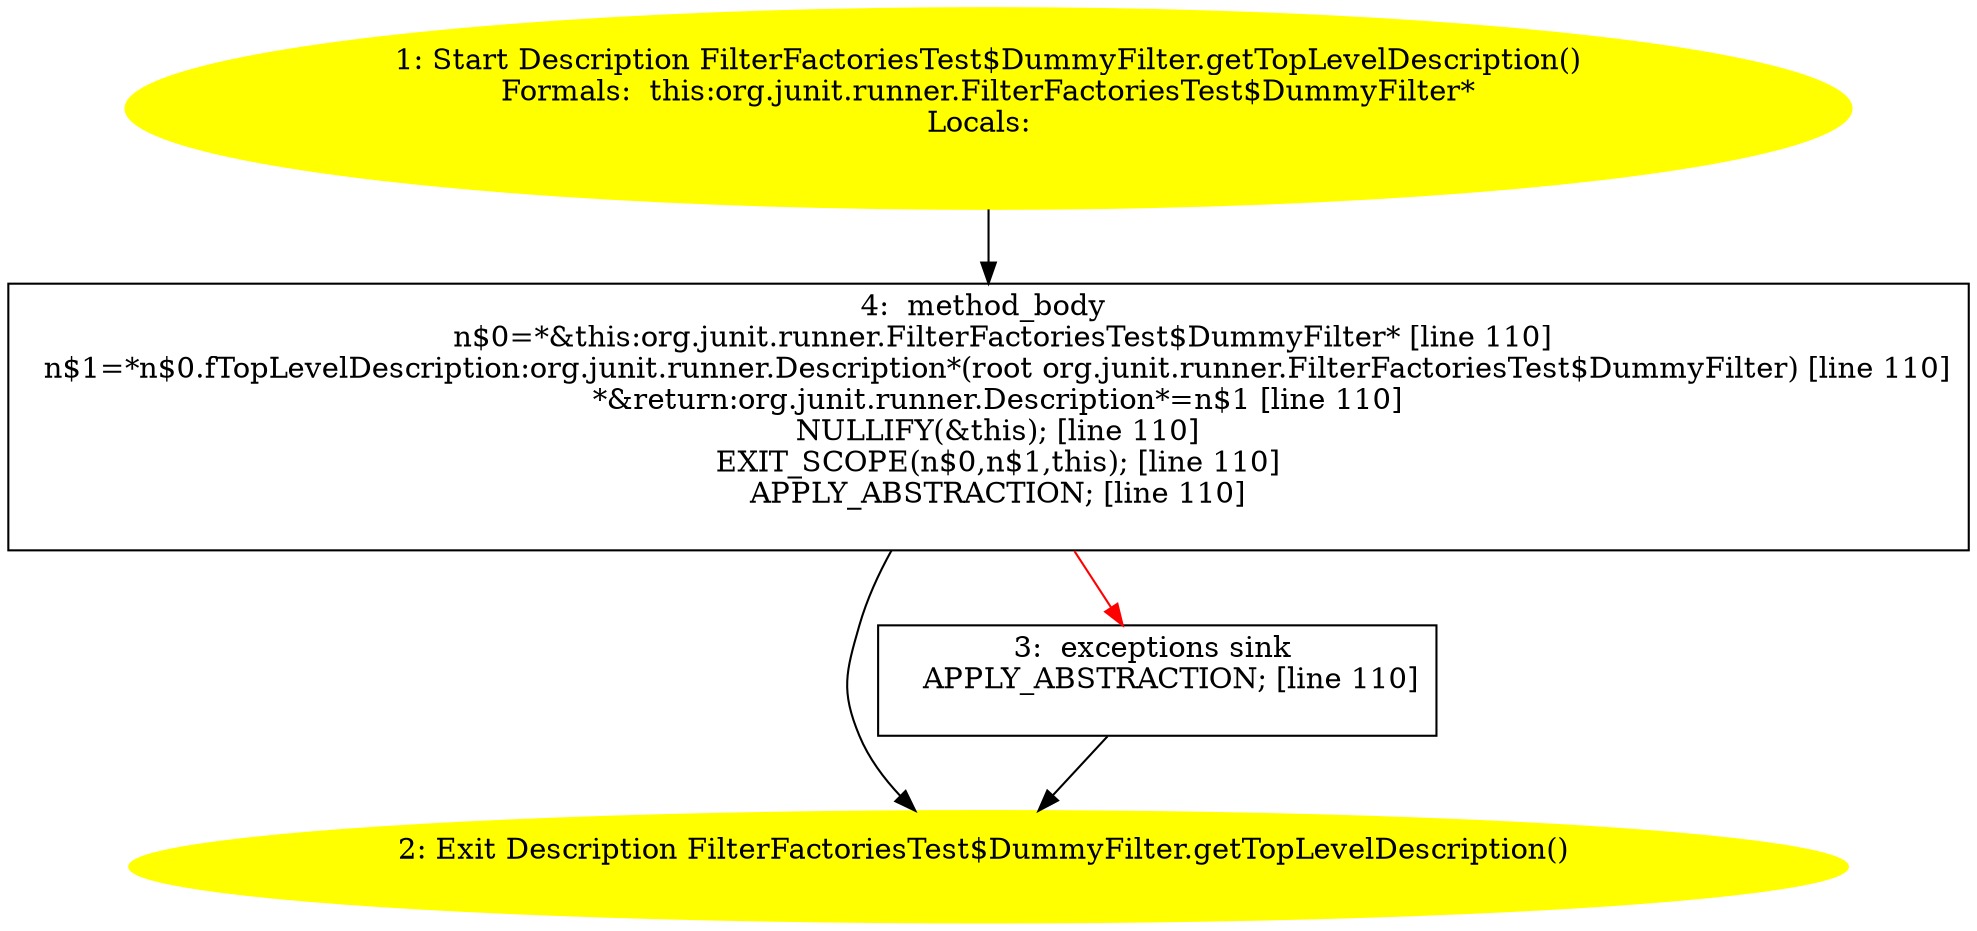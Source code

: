 /* @generated */
digraph cfg {
"org.junit.runner.FilterFactoriesTest$DummyFilter.getTopLevelDescription():org.junit.runner.Descripti.483bf025b321f368929d9f429cb708f9_1" [label="1: Start Description FilterFactoriesTest$DummyFilter.getTopLevelDescription()\nFormals:  this:org.junit.runner.FilterFactoriesTest$DummyFilter*\nLocals:  \n  " color=yellow style=filled]
	

	 "org.junit.runner.FilterFactoriesTest$DummyFilter.getTopLevelDescription():org.junit.runner.Descripti.483bf025b321f368929d9f429cb708f9_1" -> "org.junit.runner.FilterFactoriesTest$DummyFilter.getTopLevelDescription():org.junit.runner.Descripti.483bf025b321f368929d9f429cb708f9_4" ;
"org.junit.runner.FilterFactoriesTest$DummyFilter.getTopLevelDescription():org.junit.runner.Descripti.483bf025b321f368929d9f429cb708f9_2" [label="2: Exit Description FilterFactoriesTest$DummyFilter.getTopLevelDescription() \n  " color=yellow style=filled]
	

"org.junit.runner.FilterFactoriesTest$DummyFilter.getTopLevelDescription():org.junit.runner.Descripti.483bf025b321f368929d9f429cb708f9_3" [label="3:  exceptions sink \n   APPLY_ABSTRACTION; [line 110]\n " shape="box"]
	

	 "org.junit.runner.FilterFactoriesTest$DummyFilter.getTopLevelDescription():org.junit.runner.Descripti.483bf025b321f368929d9f429cb708f9_3" -> "org.junit.runner.FilterFactoriesTest$DummyFilter.getTopLevelDescription():org.junit.runner.Descripti.483bf025b321f368929d9f429cb708f9_2" ;
"org.junit.runner.FilterFactoriesTest$DummyFilter.getTopLevelDescription():org.junit.runner.Descripti.483bf025b321f368929d9f429cb708f9_4" [label="4:  method_body \n   n$0=*&this:org.junit.runner.FilterFactoriesTest$DummyFilter* [line 110]\n  n$1=*n$0.fTopLevelDescription:org.junit.runner.Description*(root org.junit.runner.FilterFactoriesTest$DummyFilter) [line 110]\n  *&return:org.junit.runner.Description*=n$1 [line 110]\n  NULLIFY(&this); [line 110]\n  EXIT_SCOPE(n$0,n$1,this); [line 110]\n  APPLY_ABSTRACTION; [line 110]\n " shape="box"]
	

	 "org.junit.runner.FilterFactoriesTest$DummyFilter.getTopLevelDescription():org.junit.runner.Descripti.483bf025b321f368929d9f429cb708f9_4" -> "org.junit.runner.FilterFactoriesTest$DummyFilter.getTopLevelDescription():org.junit.runner.Descripti.483bf025b321f368929d9f429cb708f9_2" ;
	 "org.junit.runner.FilterFactoriesTest$DummyFilter.getTopLevelDescription():org.junit.runner.Descripti.483bf025b321f368929d9f429cb708f9_4" -> "org.junit.runner.FilterFactoriesTest$DummyFilter.getTopLevelDescription():org.junit.runner.Descripti.483bf025b321f368929d9f429cb708f9_3" [color="red" ];
}
